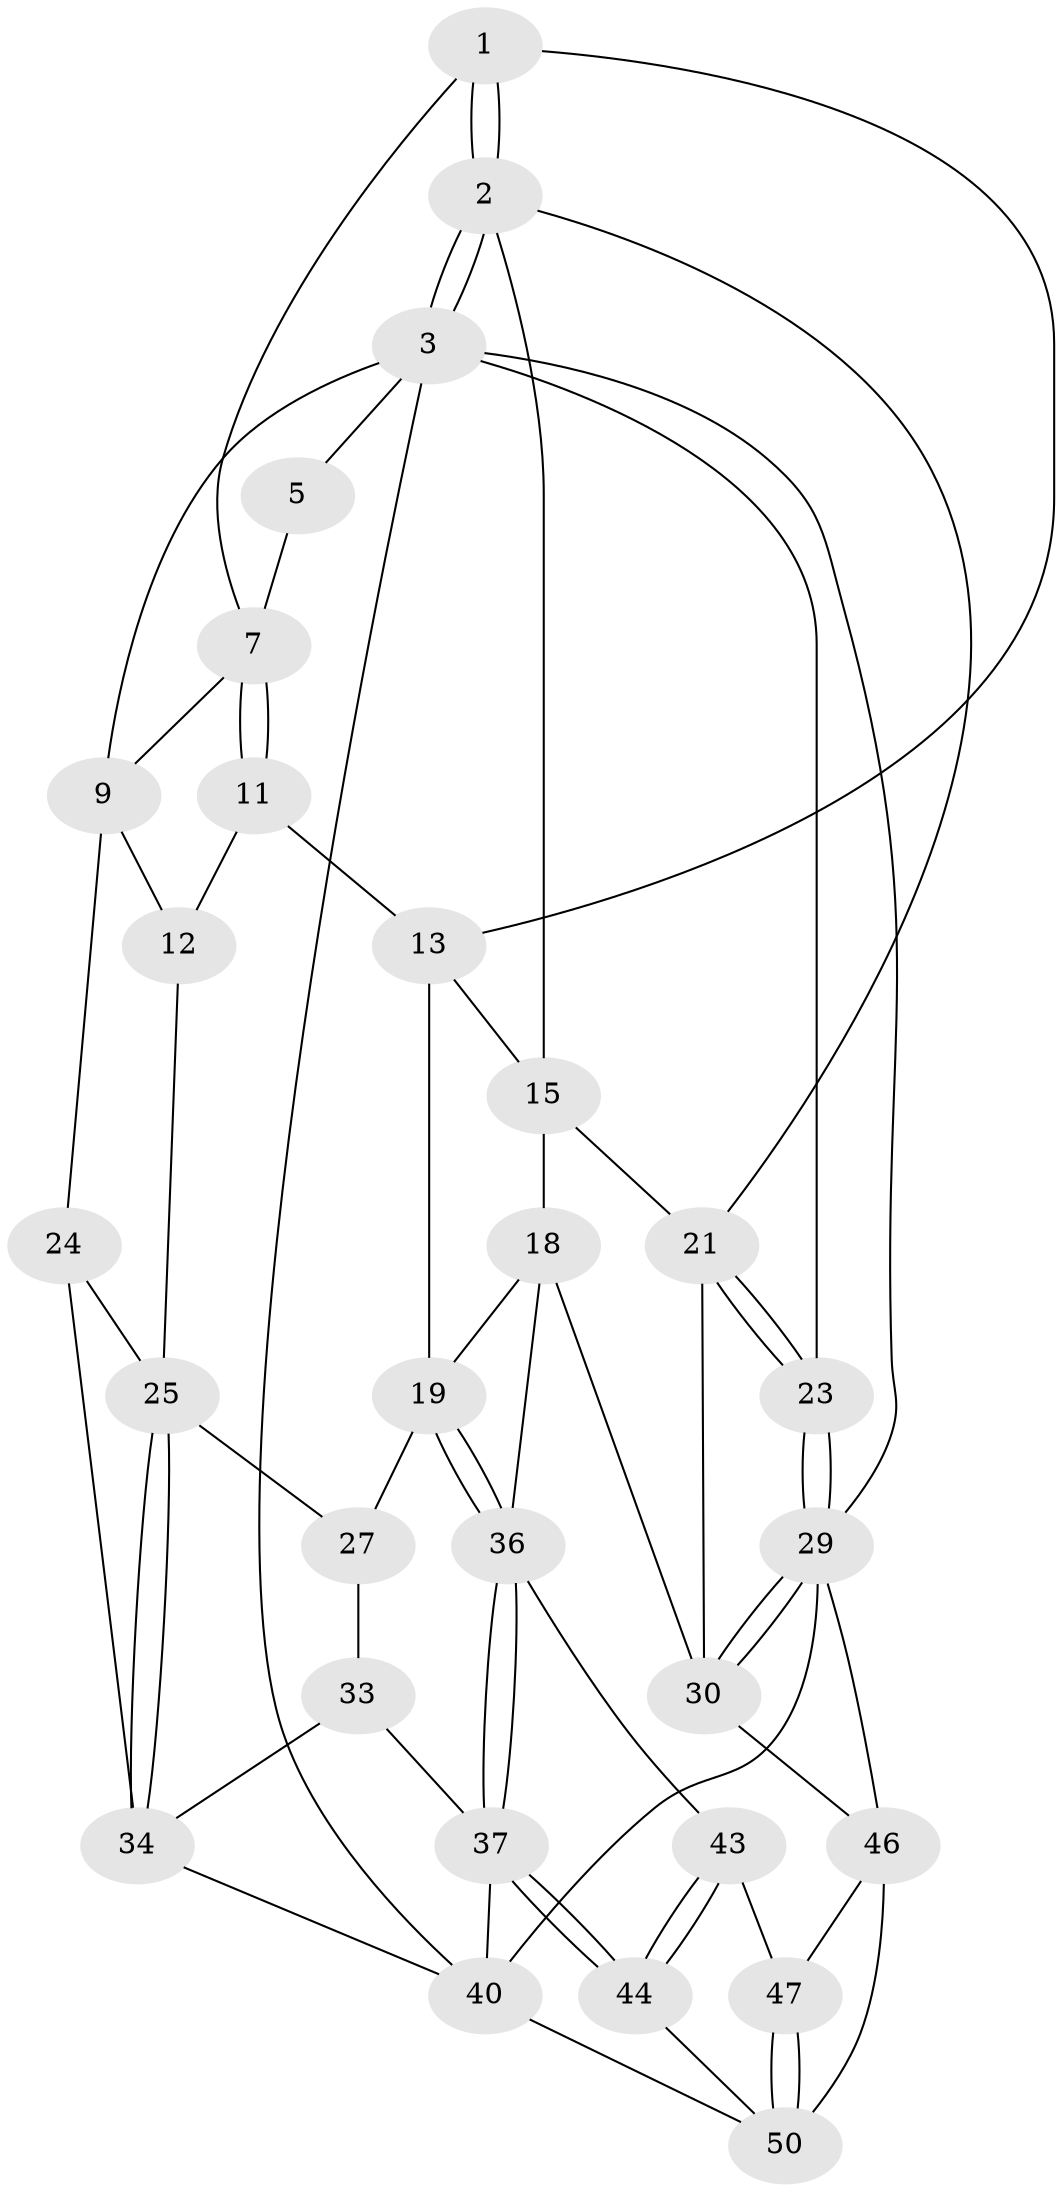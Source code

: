 // original degree distribution, {3: 0.038461538461538464, 5: 0.46153846153846156, 6: 0.23076923076923078, 4: 0.2692307692307692}
// Generated by graph-tools (version 1.1) at 2025/42/03/06/25 10:42:32]
// undirected, 29 vertices, 66 edges
graph export_dot {
graph [start="1"]
  node [color=gray90,style=filled];
  1 [pos="+0.45044775349062083+0",super="+6"];
  2 [pos="+1+0",super="+16"];
  3 [pos="+1+0",super="+4"];
  5 [pos="+0.30855699639746453+0"];
  7 [pos="+0.38957330730872575+0.24428345777554014",super="+8"];
  9 [pos="+0+0.21302023538232787",super="+10"];
  11 [pos="+0.28180333666470986+0.39028414680676016"];
  12 [pos="+0.1940056313035203+0.38385488161952613"];
  13 [pos="+0.5600467722006963+0.28474506670472965",super="+14"];
  15 [pos="+0.7412220546356149+0.2662517271737895",super="+17"];
  18 [pos="+0.7227355129855456+0.509038405084611",super="+32"];
  19 [pos="+0.5576438431168322+0.5736297869894615",super="+20"];
  21 [pos="+0.8668344942129226+0.4986254102065228",super="+22"];
  23 [pos="+1+0.544812339694135"];
  24 [pos="+0+0.33850601673811503"];
  25 [pos="+0.07997220158538726+0.39001320988549315",super="+26"];
  27 [pos="+0.41109234351253826+0.5414341970004423",super="+28"];
  29 [pos="+1+0.7209785179474442",super="+45"];
  30 [pos="+0.925979265855567+0.761612436707754",super="+31"];
  33 [pos="+0.23386498729457458+0.6872976706893343",super="+35"];
  34 [pos="+0.156060921119791+0.6334141644965334",super="+39"];
  36 [pos="+0.5698320451506937+0.6630758939882256",super="+41"];
  37 [pos="+0.4332624296306585+0.9221908283497582",super="+38"];
  40 [pos="+0+1",super="+42"];
  43 [pos="+0.6756702548949381+0.8226608689456554",super="+48"];
  44 [pos="+0.5670675993162683+0.8927179863998926",super="+49"];
  46 [pos="+0.8890524778199453+0.8135799931522167",super="+51"];
  47 [pos="+0.8554001662009866+0.8397085988227485"];
  50 [pos="+0.7693158820848987+1",super="+52"];
  1 -- 2;
  1 -- 2;
  1 -- 13;
  1 -- 7;
  2 -- 3;
  2 -- 3;
  2 -- 21;
  2 -- 15;
  3 -- 23;
  3 -- 29;
  3 -- 40;
  3 -- 9;
  3 -- 5;
  5 -- 7;
  7 -- 11;
  7 -- 11;
  7 -- 9;
  9 -- 24;
  9 -- 12;
  11 -- 12;
  11 -- 13;
  12 -- 25;
  13 -- 15;
  13 -- 19;
  15 -- 18;
  15 -- 21;
  18 -- 19;
  18 -- 36;
  18 -- 30;
  19 -- 36;
  19 -- 36;
  19 -- 27;
  21 -- 23;
  21 -- 23;
  21 -- 30;
  23 -- 29;
  23 -- 29;
  24 -- 25;
  24 -- 34;
  25 -- 34;
  25 -- 34;
  25 -- 27;
  27 -- 33 [weight=2];
  29 -- 30;
  29 -- 30;
  29 -- 40;
  29 -- 46;
  30 -- 46;
  33 -- 34;
  33 -- 37;
  34 -- 40;
  36 -- 37;
  36 -- 37;
  36 -- 43;
  37 -- 44;
  37 -- 44;
  37 -- 40;
  40 -- 50;
  43 -- 44 [weight=2];
  43 -- 44;
  43 -- 47;
  44 -- 50;
  46 -- 47;
  46 -- 50;
  47 -- 50;
  47 -- 50;
}
